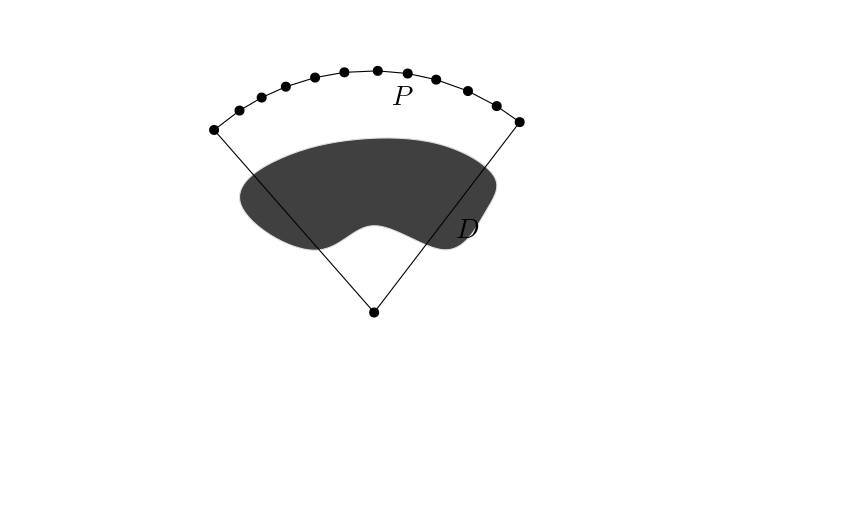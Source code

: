 <?xml version="1.0"?>
<!DOCTYPE ipe SYSTEM "ipe.dtd">
<ipe version="70000" creator="ipe6upgrade">
<info created="D:20061201114303" modified="D:20080513064450"/>
<ipestyle name="ipe6">
<color name="red" value="1 0 0"/>
<color name="green" value="0 1 0"/>
<color name="blue" value="0 0 1"/>
<color name="yellow" value="1 1 0"/>
<color name="gray1" value="0.125"/>
<color name="gray2" value="0.25"/>
<color name="gray3" value="0.375"/>
<color name="gray4" value="0.5"/>
<color name="gray5" value="0.625"/>
<color name="gray6" value="0.75"/>
<color name="gray7" value="0.875"/>
<dashstyle name="dashed" value="[4] 0"/>
<dashstyle name="dotted" value="[1 3] 0"/>
<dashstyle name="dash dotted" value="[4 2 1 2] 0"/>
<dashstyle name="dash dot dotted" value="[4 2 1 2 1 2] 0"/>
<pen name="heavier" value="0.8"/>
<pen name="fat" value="1.2"/>
<pen name="ultrafat" value="2"/>
<textsize name="large" value="\large"/>
<textsize name="Large" value="\Large"/>
<textsize name="LARGE" value="\LARGE"/>
<textsize name="huge" value="\huge"/>
<textsize name="Huge" value="\Huge"/>
<textsize name="small" value="\small"/>
<textsize name="footnote" value="\footnotesize"/>
<textsize name="tiny" value="\tiny"/>
<symbolsize name="small" value="2"/>
<symbolsize name="tiny" value="1.1"/>
<symbolsize name="large" value="5"/>
<arrowsize name="small" value="5"/>
<arrowsize name="tiny" value="3"/>
<arrowsize name="large" value="10"/>
<symbol name="mark/circle(sx)" transformations="translations">
<path fill="sym-stroke">
0.6 0 0 0.6 0 0 e 0.4 0 0 0.4 0 0 e
</path></symbol>
<symbol name="mark/disk(sx)" transformations="translations">
<path fill="sym-stroke">
0.6 0 0 0.6 0 0 e
</path></symbol>
<symbol name="mark/fdisk(sfx)" transformations="translations">
<group><path fill="sym-stroke" fillrule="eofill">
0.6 0 0 0.6 0 0 e 0.4 0 0 0.4 0 0 e
</path><path fill="sym-fill">
0.4 0 0 0.4 0 0 e
</path></group></symbol>
<symbol name="mark/box(sx)" transformations="translations">
<path fill="sym-stroke" fillrule="eofill">
-0.6 -0.6 m 0.6 -0.6 l 0.6 0.6 l -0.6 0.6 l h -0.4 -0.4 m 0.4 -0.4 l 0.4 0.4 l -0.4 0.4 l h</path></symbol>
<symbol name="mark/square(sx)" transformations="translations">
<path fill="sym-stroke">
-0.6 -0.6 m 0.6 -0.6 l 0.6 0.6 l -0.6 0.6 l h</path></symbol>
<symbol name="mark/fsquare(sfx)" transformations="translations">
<group><path fill="sym-stroke" fillrule="eofill">
-0.6 -0.6 m 0.6 -0.6 l 0.6 0.6 l -0.6 0.6 l h-0.4 -0.4 m 0.4 -0.4 l 0.4 0.4 l -0.4 0.4 l h</path><path fill="sym-fill">
-0.4 -0.4 m 0.4 -0.4 l 0.4 0.4 l -0.4 0.4 l h</path></group></symbol>
<symbol name="mark/cross(sx)" transformations="translations">
<group><path fill="sym-stroke">
-0.43 -0.57 m 0.57 0.43 l 0.43 0.57 l -0.57 -0.43 l h</path><path fill="sym-stroke">
-0.43 0.57 m 0.57 -0.43 l 0.43 -0.57 l -0.57 0.43 l h</path>
</group></symbol>
<textstyle name="center" begin="\begin{center}"
end="\end{center}"/>
<textstyle name="itemize" begin="\begin{itemize}"
end="\end{itemize}"/>
<textstyle name="item" begin="\begin{itemize}\item{}"
end="\end{itemize}"/>
</ipestyle>
<page>
<layer name="alpha"/>
<view layers="alpha" active="alpha"/>
<path layer="alpha" stroke="gray7" pen="normal" fill="gray2">
302.358 170.528
310.509 181.396
286.962 195.887
255.264 196.34
228.547 190.453
202.736 173.245
245.302 146.528
258.887 172.792
290.585 147.434 u
</path>
<path stroke="white" pen="normal">
127.566 245.245 m
438.66 243.887 l
257.528 60.0377 l
h
</path>
<use name="mark/disk(sx)" pos="262.057 132.943" size="normal" stroke="black"/>
<use name="mark/disk(sx)" pos="204.444 198.656" size="normal" stroke="black"/>
<use name="mark/disk(sx)" pos="213.591 205.638" size="normal" stroke="black"/>
<use name="mark/disk(sx)" pos="221.564 210.324" size="normal" stroke="black"/>
<use name="mark/disk(sx)" pos="230.268 214.235" size="normal" stroke="black"/>
<use name="mark/disk(sx)" pos="240.798 217.523" size="normal" stroke="black"/>
<use name="mark/disk(sx)" pos="251.348 219.403" size="normal" stroke="black"/>
<use name="mark/disk(sx)" pos="263.37 219.934" size="normal" stroke="black"/>
<use name="mark/disk(sx)" pos="274.144 218.977" size="normal" stroke="black"/>
<use name="mark/disk(sx)" pos="284.387 216.769" size="normal" stroke="black"/>
<use name="mark/disk(sx)" pos="295.832 212.67" size="normal" stroke="black"/>
<use name="mark/disk(sx)" pos="306.183 207.251" size="normal" stroke="black"/>
<use name="mark/disk(sx)" pos="314.453 201.484" size="normal" stroke="black"/>
<path stroke="black" pen="normal">
204.444 198.656 m
262.057 132.943 l
314.453 201.484 l
306.183 207.251 l
295.832 212.67 l
284.387 216.769 l
274.144 218.977 l
263.37 219.934 l
251.348 219.403 l
240.798 217.523 l
230.268 214.235 l
221.564 210.324 l
213.591 205.638 l
h
</path>
<text stroke="black" pos="268.396 207.66" type="label" transformations="translations" valign="bottom" size="normal">$P$</text>
<text stroke="black" pos="291.549 159.727" type="label" transformations="translations" valign="bottom" size="normal">$D$</text>
</page>
</ipe>
